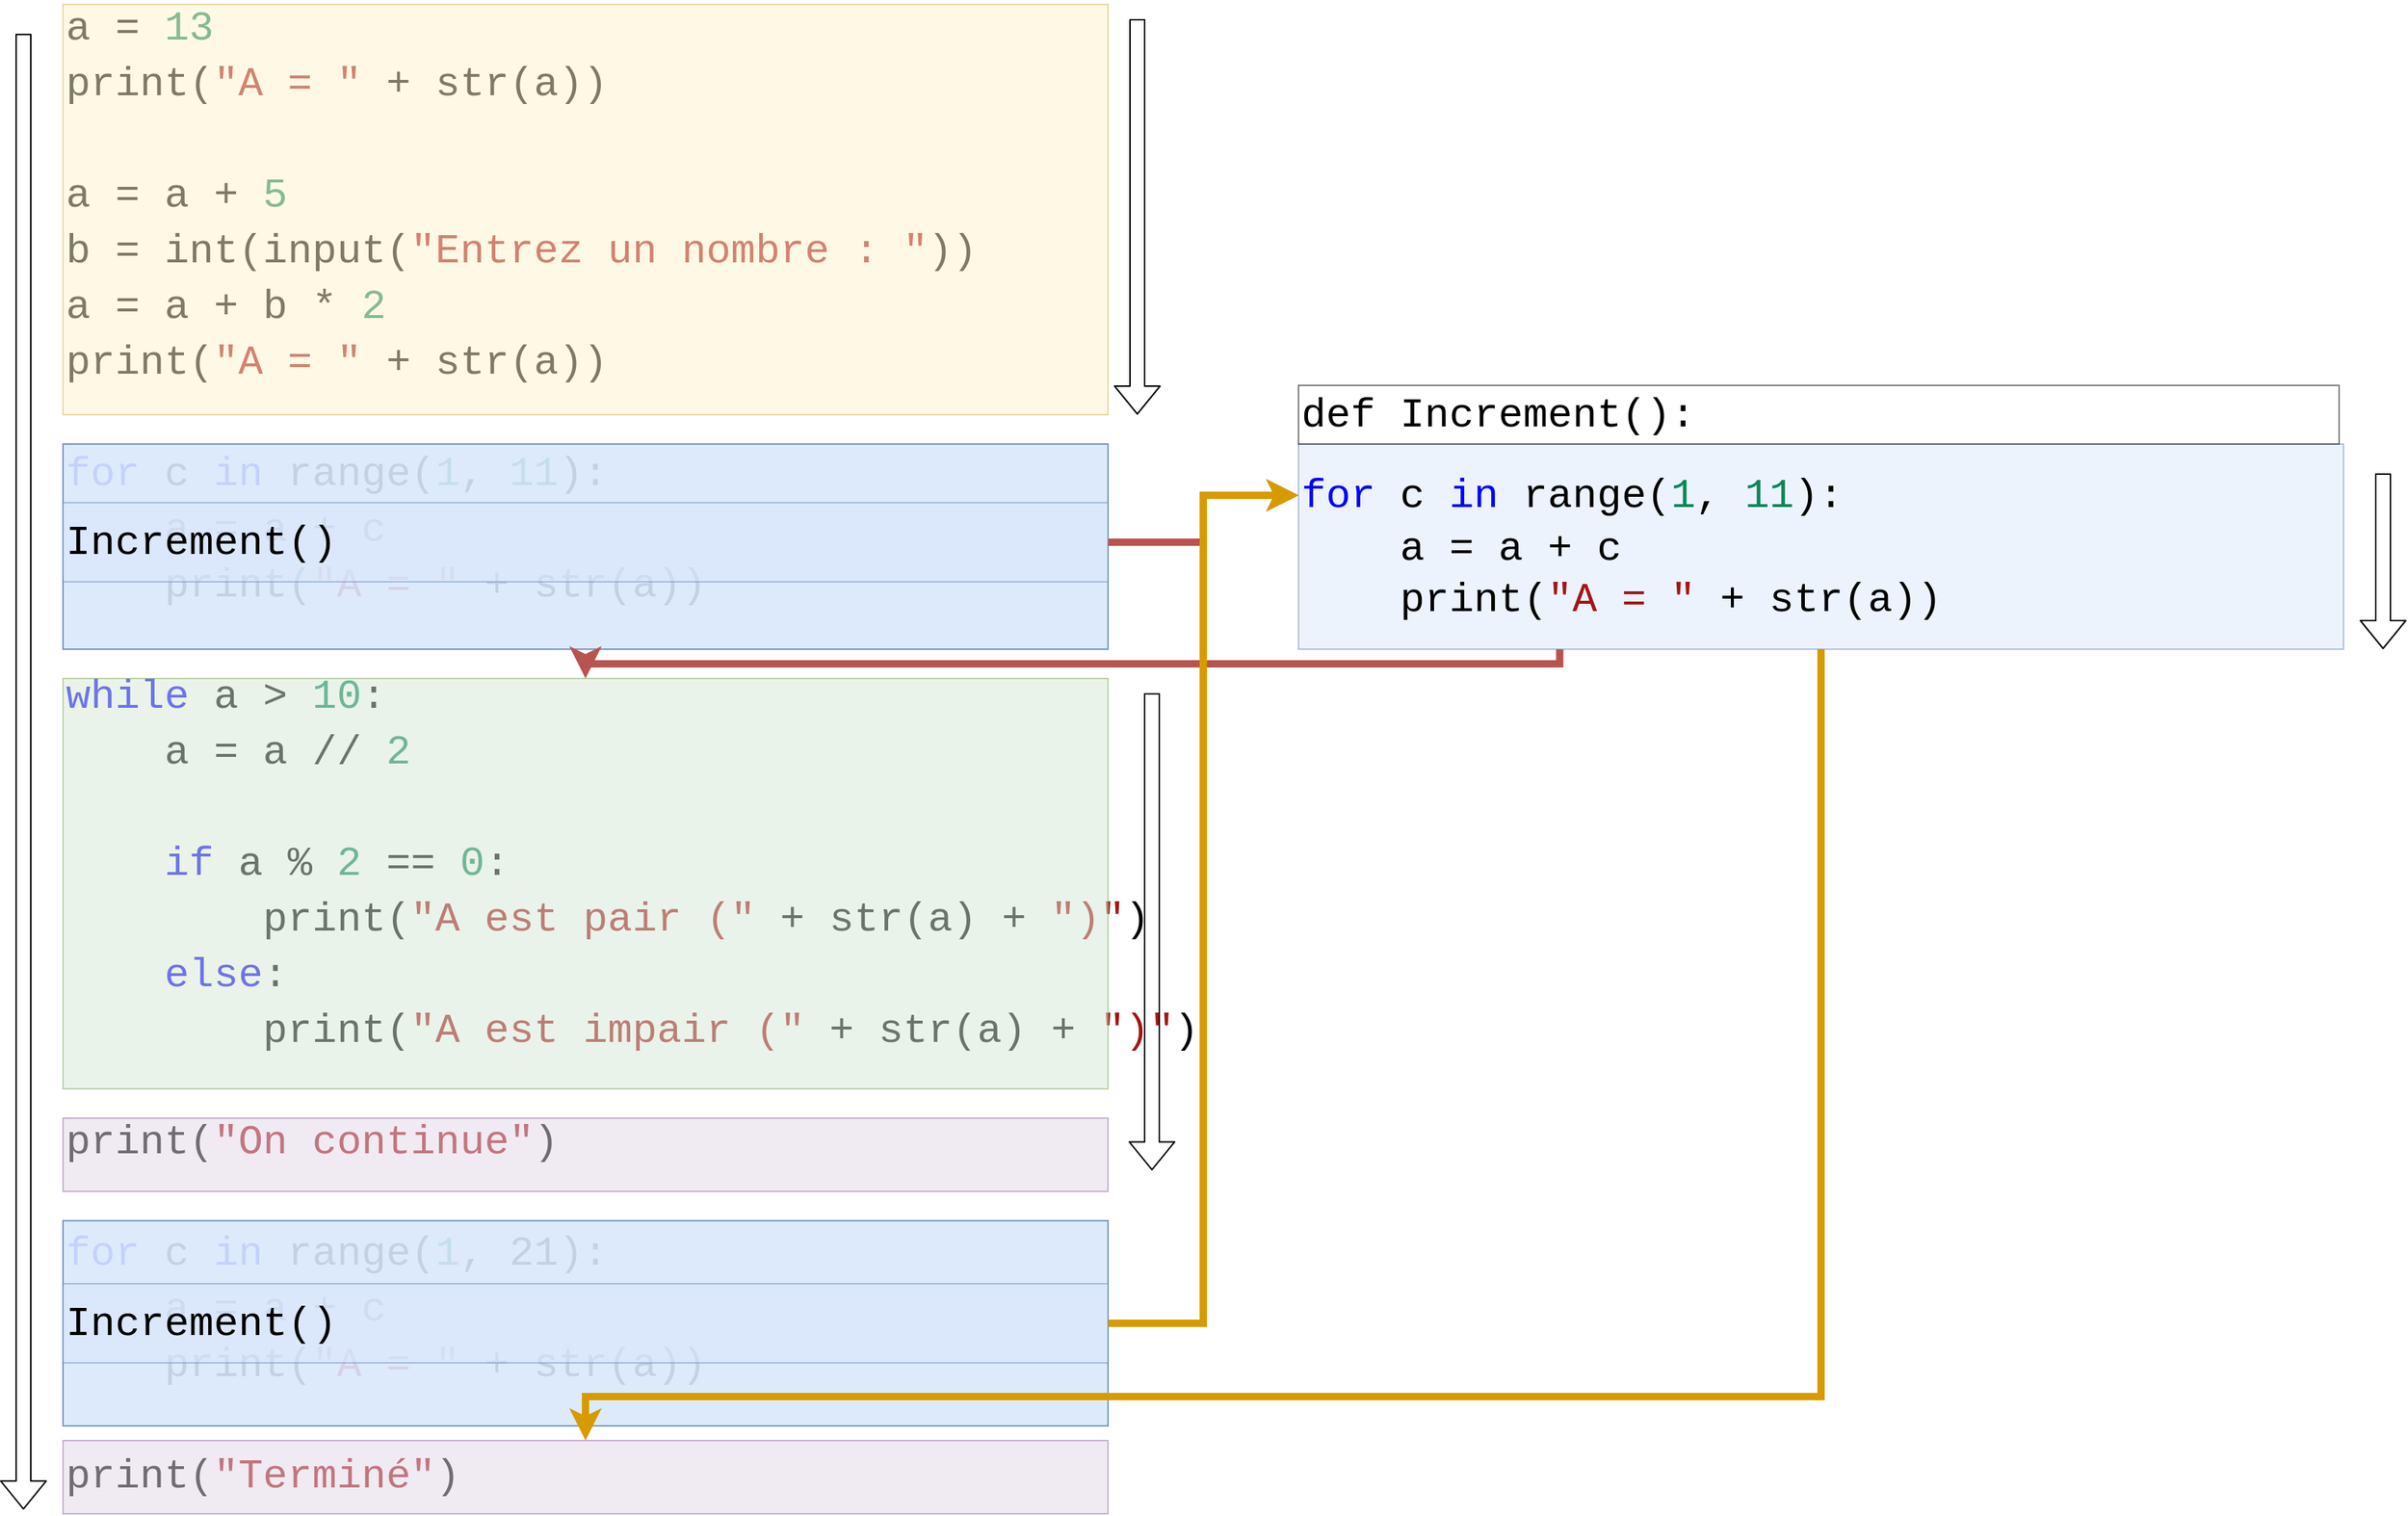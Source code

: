 <mxfile version="13.3.4" type="device"><diagram id="ykkDVpzQK-2rT5y1RRuw" name="Page-1"><mxGraphModel dx="3730" dy="2263" grid="1" gridSize="10" guides="1" tooltips="1" connect="1" arrows="1" fold="1" page="1" pageScale="1" pageWidth="827" pageHeight="1169" math="0" shadow="0"><root><mxCell id="0"/><mxCell id="1" parent="0"/><mxCell id="YvfNAvw4WOyQt1Lc2E2S-1" value="&lt;div style=&quot;color: rgb(0 , 0 , 0) ; background-color: rgb(255 , 255 , 255) ; font-family: &amp;#34;consolas&amp;#34; , &amp;#34;courier new&amp;#34; , monospace ; font-weight: normal ; font-size: 28px ; line-height: 38px&quot;&gt;&lt;div&gt;&lt;span style=&quot;color: #000000&quot;&gt;a&amp;nbsp;=&amp;nbsp;&lt;/span&gt;&lt;span style=&quot;color: #098658&quot;&gt;13&lt;/span&gt;&lt;/div&gt;&lt;div&gt;&lt;span style=&quot;color: #000000&quot;&gt;print(&lt;/span&gt;&lt;span style=&quot;color: #a31515&quot;&gt;&quot;A&amp;nbsp;=&amp;nbsp;&quot;&lt;/span&gt;&lt;span style=&quot;color: #000000&quot;&gt;&amp;nbsp;+&amp;nbsp;str(a))&lt;/span&gt;&lt;/div&gt;&lt;br&gt;&lt;div&gt;&lt;span style=&quot;color: #000000&quot;&gt;a&amp;nbsp;=&amp;nbsp;a&amp;nbsp;+&amp;nbsp;&lt;/span&gt;&lt;span style=&quot;color: #098658&quot;&gt;5&lt;/span&gt;&lt;/div&gt;&lt;div&gt;&lt;span style=&quot;color: #000000&quot;&gt;b&amp;nbsp;=&amp;nbsp;int(input(&lt;/span&gt;&lt;span style=&quot;color: #a31515&quot;&gt;&quot;Entrez&amp;nbsp;un&amp;nbsp;nombre&amp;nbsp;:&amp;nbsp;&quot;&lt;/span&gt;&lt;span style=&quot;color: #000000&quot;&gt;))&lt;/span&gt;&lt;/div&gt;&lt;div&gt;&lt;span style=&quot;color: #000000&quot;&gt;a&amp;nbsp;=&amp;nbsp;a&amp;nbsp;+&amp;nbsp;b&amp;nbsp;*&amp;nbsp;&lt;/span&gt;&lt;span style=&quot;color: #098658&quot;&gt;2&lt;/span&gt;&lt;/div&gt;&lt;div&gt;&lt;span style=&quot;color: #000000&quot;&gt;print(&lt;/span&gt;&lt;span style=&quot;color: #a31515&quot;&gt;&quot;A&amp;nbsp;=&amp;nbsp;&quot;&lt;/span&gt;&lt;span style=&quot;color: #000000&quot;&gt;&amp;nbsp;+&amp;nbsp;str(a))&lt;/span&gt;&lt;/div&gt;&lt;br&gt;&lt;div&gt;&lt;span style=&quot;color: #0000ff&quot;&gt;for&lt;/span&gt;&lt;span style=&quot;color: #000000&quot;&gt;&amp;nbsp;c&amp;nbsp;&lt;/span&gt;&lt;span style=&quot;color: #0000ff&quot;&gt;in&lt;/span&gt;&lt;span style=&quot;color: #000000&quot;&gt;&amp;nbsp;range(&lt;/span&gt;&lt;span style=&quot;color: #098658&quot;&gt;1&lt;/span&gt;&lt;span style=&quot;color: #000000&quot;&gt;,&amp;nbsp;&lt;/span&gt;&lt;span style=&quot;color: #098658&quot;&gt;11&lt;/span&gt;&lt;span style=&quot;color: #000000&quot;&gt;):&lt;/span&gt;&lt;/div&gt;&lt;div&gt;&lt;span style=&quot;color: #000000&quot;&gt;&amp;nbsp;&amp;nbsp;&amp;nbsp;&amp;nbsp;a&amp;nbsp;=&amp;nbsp;a&amp;nbsp;+&amp;nbsp;c&lt;/span&gt;&lt;/div&gt;&lt;div&gt;&lt;span style=&quot;color: #000000&quot;&gt;&amp;nbsp;&amp;nbsp;&amp;nbsp;&amp;nbsp;print(&lt;/span&gt;&lt;span style=&quot;color: #a31515&quot;&gt;&quot;A&amp;nbsp;=&amp;nbsp;&quot;&lt;/span&gt;&lt;span style=&quot;color: #000000&quot;&gt;&amp;nbsp;+&amp;nbsp;str(a))&lt;/span&gt;&lt;/div&gt;&lt;br&gt;&lt;div&gt;&lt;span style=&quot;color: #0000ff&quot;&gt;while&lt;/span&gt;&lt;span style=&quot;color: #000000&quot;&gt;&amp;nbsp;a&amp;nbsp;&amp;gt;&amp;nbsp;&lt;/span&gt;&lt;span style=&quot;color: #098658&quot;&gt;10&lt;/span&gt;&lt;span style=&quot;color: #000000&quot;&gt;:&lt;/span&gt;&lt;/div&gt;&lt;div&gt;&lt;span style=&quot;color: #000000&quot;&gt;&amp;nbsp;&amp;nbsp;&amp;nbsp;&amp;nbsp;a&amp;nbsp;=&amp;nbsp;a&amp;nbsp;//&amp;nbsp;&lt;/span&gt;&lt;span style=&quot;color: #098658&quot;&gt;2&lt;/span&gt;&lt;/div&gt;&lt;br&gt;&lt;div&gt;&lt;span style=&quot;color: #000000&quot;&gt;&amp;nbsp;&amp;nbsp;&amp;nbsp;&amp;nbsp;&lt;/span&gt;&lt;span style=&quot;color: #0000ff&quot;&gt;if&lt;/span&gt;&lt;span style=&quot;color: #000000&quot;&gt;&amp;nbsp;a&amp;nbsp;%&amp;nbsp;&lt;/span&gt;&lt;span style=&quot;color: #098658&quot;&gt;2&lt;/span&gt;&lt;span style=&quot;color: #000000&quot;&gt;&amp;nbsp;==&amp;nbsp;&lt;/span&gt;&lt;span style=&quot;color: #098658&quot;&gt;0&lt;/span&gt;&lt;span style=&quot;color: #000000&quot;&gt;:&lt;/span&gt;&lt;/div&gt;&lt;div&gt;&lt;span style=&quot;color: #000000&quot;&gt;&amp;nbsp;&amp;nbsp;&amp;nbsp;&amp;nbsp;&amp;nbsp;&amp;nbsp;&amp;nbsp;&amp;nbsp;print(&lt;/span&gt;&lt;span style=&quot;color: #a31515&quot;&gt;&quot;A&amp;nbsp;est&amp;nbsp;pair&amp;nbsp;(&quot;&lt;/span&gt;&lt;span style=&quot;color: #000000&quot;&gt;&amp;nbsp;+&amp;nbsp;str(a)&amp;nbsp;+&amp;nbsp;&lt;/span&gt;&lt;span style=&quot;color: #a31515&quot;&gt;&quot;)&quot;&lt;/span&gt;&lt;span style=&quot;color: #000000&quot;&gt;)&lt;/span&gt;&lt;/div&gt;&lt;div&gt;&lt;span style=&quot;color: #000000&quot;&gt;&amp;nbsp;&amp;nbsp;&amp;nbsp;&amp;nbsp;&lt;/span&gt;&lt;span style=&quot;color: #0000ff&quot;&gt;else&lt;/span&gt;&lt;span style=&quot;color: #000000&quot;&gt;:&lt;/span&gt;&lt;/div&gt;&lt;div&gt;&lt;span style=&quot;color: #000000&quot;&gt;&amp;nbsp;&amp;nbsp;&amp;nbsp;&amp;nbsp;&amp;nbsp;&amp;nbsp;&amp;nbsp;&amp;nbsp;print(&lt;/span&gt;&lt;span style=&quot;color: #a31515&quot;&gt;&quot;A&amp;nbsp;est&amp;nbsp;impair&amp;nbsp;(&quot;&lt;/span&gt;&lt;span style=&quot;color: #000000&quot;&gt;&amp;nbsp;+&amp;nbsp;str(a)&amp;nbsp;+&amp;nbsp;&lt;/span&gt;&lt;span style=&quot;color: #a31515&quot;&gt;&quot;)&quot;&lt;/span&gt;&lt;span style=&quot;color: #000000&quot;&gt;)&lt;/span&gt;&lt;/div&gt;&lt;br&gt;&lt;div&gt;&lt;span style=&quot;color: #000000&quot;&gt;print(&lt;/span&gt;&lt;span style=&quot;color: #a31515&quot;&gt;&quot;On continue&quot;&lt;/span&gt;&lt;span style=&quot;color: #000000&quot;&gt;)&lt;/span&gt;&lt;/div&gt;&lt;br&gt;&lt;div&gt;&lt;span style=&quot;color: #0000ff&quot;&gt;for&lt;/span&gt;&lt;span style=&quot;color: #000000&quot;&gt;&amp;nbsp;c&amp;nbsp;&lt;/span&gt;&lt;span style=&quot;color: #0000ff&quot;&gt;in&lt;/span&gt;&lt;span style=&quot;color: #000000&quot;&gt;&amp;nbsp;range(&lt;/span&gt;&lt;span style=&quot;color: #098658&quot;&gt;1&lt;/span&gt;&lt;span style=&quot;color: #000000&quot;&gt;, 21&lt;/span&gt;&lt;span style=&quot;color: #000000&quot;&gt;):&lt;/span&gt;&lt;/div&gt;&lt;div&gt;&lt;span style=&quot;color: #000000&quot;&gt;&amp;nbsp;&amp;nbsp;&amp;nbsp;&amp;nbsp;a&amp;nbsp;=&amp;nbsp;a&amp;nbsp;+&amp;nbsp;c&lt;/span&gt;&lt;/div&gt;&lt;div&gt;&lt;span style=&quot;color: #000000&quot;&gt;&amp;nbsp;&amp;nbsp;&amp;nbsp;&amp;nbsp;print(&lt;/span&gt;&lt;span style=&quot;color: #a31515&quot;&gt;&quot;A&amp;nbsp;=&amp;nbsp;&quot;&lt;/span&gt;&lt;span style=&quot;color: #000000&quot;&gt;&amp;nbsp;+&amp;nbsp;str(a))&lt;/span&gt;&lt;/div&gt;&lt;div&gt;&lt;span style=&quot;color: #000000&quot;&gt;&lt;br&gt;&lt;/span&gt;&lt;/div&gt;&lt;div&gt;&lt;span style=&quot;color: #000000&quot;&gt;print(&lt;/span&gt;&lt;span style=&quot;color: #a31515&quot;&gt;&quot;Terminé&quot;&lt;/span&gt;&lt;span style=&quot;color: #000000&quot;&gt;)&lt;/span&gt;&lt;span style=&quot;color: #000000&quot;&gt;&lt;/span&gt;&lt;/div&gt;&lt;/div&gt;" style="text;html=1;align=left;verticalAlign=middle;whiteSpace=wrap;rounded=0;opacity=1;" vertex="1" parent="1"><mxGeometry x="-793" y="-1150" width="723" height="1020" as="geometry"/></mxCell><mxCell id="YvfNAvw4WOyQt1Lc2E2S-2" value="" style="rounded=0;whiteSpace=wrap;html=1;align=left;fillColor=#fff2cc;strokeColor=#d6b656;opacity=50;" vertex="1" parent="1"><mxGeometry x="-793" y="-1150" width="713" height="280" as="geometry"/></mxCell><mxCell id="YvfNAvw4WOyQt1Lc2E2S-3" value="" style="rounded=0;whiteSpace=wrap;html=1;align=left;fillColor=#dae8fc;strokeColor=#6c8ebf;opacity=90;" vertex="1" parent="1"><mxGeometry x="-793" y="-850" width="713" height="140" as="geometry"/></mxCell><mxCell id="YvfNAvw4WOyQt1Lc2E2S-5" value="" style="rounded=0;whiteSpace=wrap;html=1;align=left;fillColor=#d5e8d4;strokeColor=#82b366;opacity=50;" vertex="1" parent="1"><mxGeometry x="-793" y="-690" width="713" height="280" as="geometry"/></mxCell><mxCell id="YvfNAvw4WOyQt1Lc2E2S-6" value="" style="rounded=0;whiteSpace=wrap;html=1;align=left;fillColor=#e1d5e7;strokeColor=#9673a6;opacity=50;" vertex="1" parent="1"><mxGeometry x="-793" y="-390" width="713" height="50" as="geometry"/></mxCell><mxCell id="YvfNAvw4WOyQt1Lc2E2S-7" value="" style="shape=flexArrow;endArrow=classic;html=1;" edge="1" parent="1"><mxGeometry width="50" height="50" relative="1" as="geometry"><mxPoint x="-820" y="-1130" as="sourcePoint"/><mxPoint x="-820" y="-122.857" as="targetPoint"/></mxGeometry></mxCell><mxCell id="YvfNAvw4WOyQt1Lc2E2S-8" value="" style="rounded=0;whiteSpace=wrap;html=1;align=left;fillColor=#dae8fc;strokeColor=#6c8ebf;opacity=90;" vertex="1" parent="1"><mxGeometry x="-793" y="-320" width="713" height="140" as="geometry"/></mxCell><mxCell id="YvfNAvw4WOyQt1Lc2E2S-9" value="" style="rounded=0;whiteSpace=wrap;html=1;align=left;fillColor=#e1d5e7;strokeColor=#9673a6;opacity=50;" vertex="1" parent="1"><mxGeometry x="-793" y="-170" width="713" height="50" as="geometry"/></mxCell><mxCell id="YvfNAvw4WOyQt1Lc2E2S-25" style="edgeStyle=orthogonalEdgeStyle;rounded=0;orthogonalLoop=1;jettySize=auto;html=1;exitX=0.25;exitY=1;exitDx=0;exitDy=0;entryX=0.5;entryY=0;entryDx=0;entryDy=0;fontFamily=Courier New;fontSize=28;fillColor=#f8cecc;strokeColor=#b85450;strokeWidth=5;" edge="1" parent="1" source="YvfNAvw4WOyQt1Lc2E2S-10" target="YvfNAvw4WOyQt1Lc2E2S-5"><mxGeometry relative="1" as="geometry"><Array as="points"><mxPoint x="228" y="-700"/><mxPoint x="-436" y="-700"/></Array></mxGeometry></mxCell><mxCell id="YvfNAvw4WOyQt1Lc2E2S-27" style="edgeStyle=orthogonalEdgeStyle;rounded=0;orthogonalLoop=1;jettySize=auto;html=1;exitX=0.5;exitY=1;exitDx=0;exitDy=0;entryX=0.5;entryY=0;entryDx=0;entryDy=0;fontFamily=Courier New;fontSize=28;fillColor=#ffe6cc;strokeColor=#d79b00;strokeWidth=5;" edge="1" parent="1" source="YvfNAvw4WOyQt1Lc2E2S-10" target="YvfNAvw4WOyQt1Lc2E2S-9"><mxGeometry relative="1" as="geometry"><Array as="points"><mxPoint x="407" y="-200"/><mxPoint x="-436" y="-200"/></Array></mxGeometry></mxCell><mxCell id="YvfNAvw4WOyQt1Lc2E2S-10" value="&lt;div style=&quot;font-size: 28px&quot;&gt;&lt;font style=&quot;font-size: 28px&quot; face=&quot;Courier New&quot;&gt;&lt;span style=&quot;color: #0000ff&quot;&gt;for&lt;/span&gt;&lt;span style=&quot;color: #000000&quot;&gt;&amp;nbsp;c&amp;nbsp;&lt;/span&gt;&lt;span style=&quot;color: #0000ff&quot;&gt;in&lt;/span&gt;&lt;span style=&quot;color: #000000&quot;&gt;&amp;nbsp;range(&lt;/span&gt;&lt;span style=&quot;color: #098658&quot;&gt;1&lt;/span&gt;&lt;span style=&quot;color: #000000&quot;&gt;,&amp;nbsp;&lt;/span&gt;&lt;span style=&quot;color: #098658&quot;&gt;11&lt;/span&gt;&lt;span style=&quot;color: #000000&quot;&gt;):&lt;/span&gt;&lt;/font&gt;&lt;/div&gt;&lt;div style=&quot;font-size: 28px&quot;&gt;&lt;font style=&quot;font-size: 28px&quot; face=&quot;Courier New&quot;&gt;&lt;span style=&quot;color: #000000&quot;&gt;&amp;nbsp;&amp;nbsp;&amp;nbsp;&amp;nbsp;a&amp;nbsp;=&amp;nbsp;a&amp;nbsp;+&amp;nbsp;c&lt;/span&gt;&lt;/font&gt;&lt;/div&gt;&lt;div style=&quot;font-size: 28px&quot;&gt;&lt;font style=&quot;font-size: 28px&quot; face=&quot;Courier New&quot;&gt;&lt;span style=&quot;color: #000000&quot;&gt;&amp;nbsp;&amp;nbsp;&amp;nbsp;&amp;nbsp;print(&lt;/span&gt;&lt;span style=&quot;color: #a31515&quot;&gt;&quot;A&amp;nbsp;=&amp;nbsp;&quot;&lt;/span&gt;&lt;span style=&quot;color: #000000&quot;&gt;&amp;nbsp;+&amp;nbsp;str(a))&lt;/span&gt;&lt;/font&gt;&lt;/div&gt;" style="rounded=0;whiteSpace=wrap;html=1;align=left;fillColor=#dae8fc;strokeColor=#6c8ebf;opacity=50;" vertex="1" parent="1"><mxGeometry x="50" y="-850" width="713" height="140" as="geometry"/></mxCell><mxCell id="YvfNAvw4WOyQt1Lc2E2S-11" value="def Increment():" style="rounded=0;whiteSpace=wrap;html=1;opacity=50;align=left;fontFamily=Courier New;fontSize=28;" vertex="1" parent="1"><mxGeometry x="50" y="-890" width="710" height="40" as="geometry"/></mxCell><mxCell id="YvfNAvw4WOyQt1Lc2E2S-23" style="edgeStyle=orthogonalEdgeStyle;rounded=0;orthogonalLoop=1;jettySize=auto;html=1;exitX=1;exitY=0.5;exitDx=0;exitDy=0;entryX=0;entryY=0.25;entryDx=0;entryDy=0;fontFamily=Courier New;fontSize=28;fillColor=#f8cecc;strokeColor=#b85450;strokeWidth=5;" edge="1" parent="1" source="YvfNAvw4WOyQt1Lc2E2S-12" target="YvfNAvw4WOyQt1Lc2E2S-10"><mxGeometry relative="1" as="geometry"/></mxCell><mxCell id="YvfNAvw4WOyQt1Lc2E2S-12" value="Increment()" style="rounded=0;whiteSpace=wrap;html=1;align=left;fillColor=#dae8fc;strokeColor=#6c8ebf;opacity=50;fontSize=28;fontFamily=Courier New;" vertex="1" parent="1"><mxGeometry x="-793" y="-810" width="713" height="54" as="geometry"/></mxCell><mxCell id="YvfNAvw4WOyQt1Lc2E2S-21" style="edgeStyle=orthogonalEdgeStyle;rounded=0;orthogonalLoop=1;jettySize=auto;html=1;exitX=1;exitY=0.5;exitDx=0;exitDy=0;entryX=0;entryY=0.25;entryDx=0;entryDy=0;fontFamily=Courier New;fontSize=28;fillColor=#ffe6cc;strokeColor=#d79b00;strokeWidth=5;" edge="1" parent="1" source="YvfNAvw4WOyQt1Lc2E2S-13" target="YvfNAvw4WOyQt1Lc2E2S-10"><mxGeometry relative="1" as="geometry"/></mxCell><mxCell id="YvfNAvw4WOyQt1Lc2E2S-13" value="Increment()" style="rounded=0;whiteSpace=wrap;html=1;align=left;fillColor=#dae8fc;strokeColor=#6c8ebf;opacity=50;fontSize=28;fontFamily=Courier New;" vertex="1" parent="1"><mxGeometry x="-793" y="-277" width="713" height="54" as="geometry"/></mxCell><mxCell id="YvfNAvw4WOyQt1Lc2E2S-14" value="" style="shape=flexArrow;endArrow=classic;html=1;fontFamily=Courier New;fontSize=28;" edge="1" parent="1"><mxGeometry width="50" height="50" relative="1" as="geometry"><mxPoint x="-60" y="-1140" as="sourcePoint"/><mxPoint x="-60" y="-870" as="targetPoint"/></mxGeometry></mxCell><mxCell id="YvfNAvw4WOyQt1Lc2E2S-16" value="" style="shape=flexArrow;endArrow=classic;html=1;fontFamily=Courier New;fontSize=28;" edge="1" parent="1"><mxGeometry width="50" height="50" relative="1" as="geometry"><mxPoint x="790" y="-830" as="sourcePoint"/><mxPoint x="790" y="-710" as="targetPoint"/></mxGeometry></mxCell><mxCell id="YvfNAvw4WOyQt1Lc2E2S-18" value="" style="shape=flexArrow;endArrow=classic;html=1;fontFamily=Courier New;fontSize=28;" edge="1" parent="1"><mxGeometry width="50" height="50" relative="1" as="geometry"><mxPoint x="-50" y="-680" as="sourcePoint"/><mxPoint x="-50" y="-354.286" as="targetPoint"/></mxGeometry></mxCell></root></mxGraphModel></diagram></mxfile>